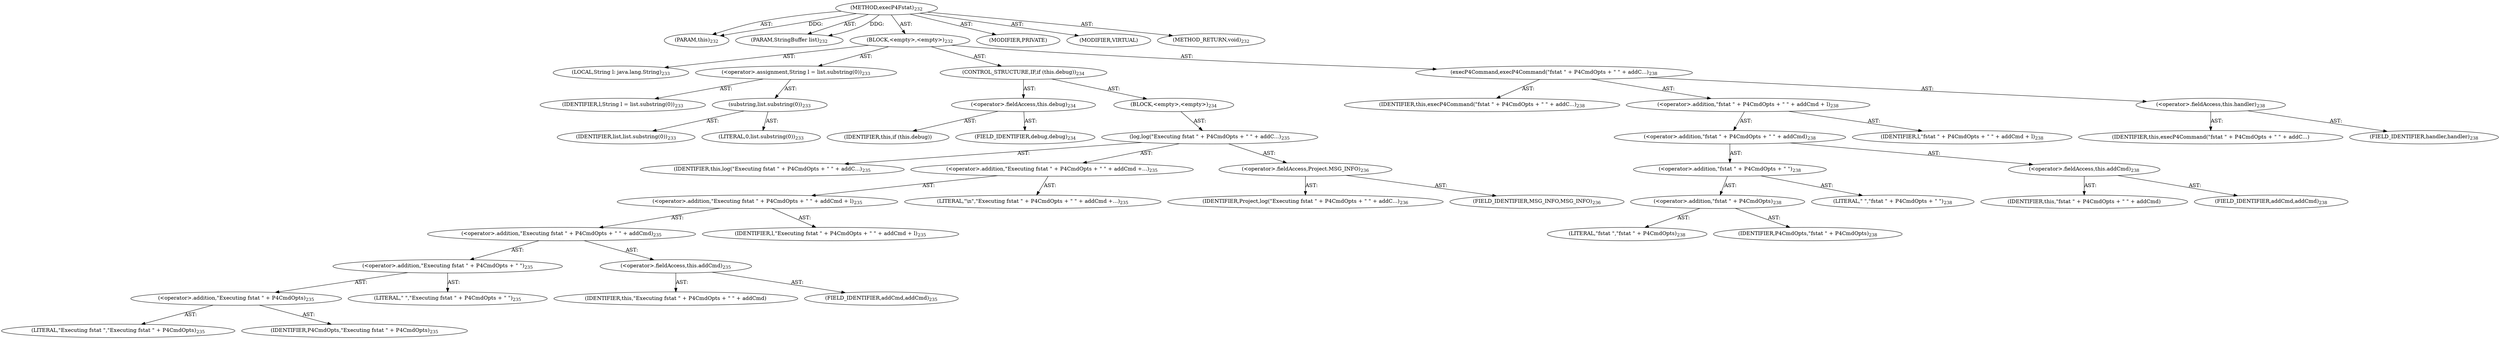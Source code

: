 digraph "execP4Fstat" {  
"111669149703" [label = <(METHOD,execP4Fstat)<SUB>232</SUB>> ]
"115964116995" [label = <(PARAM,this)<SUB>232</SUB>> ]
"115964117005" [label = <(PARAM,StringBuffer list)<SUB>232</SUB>> ]
"25769803802" [label = <(BLOCK,&lt;empty&gt;,&lt;empty&gt;)<SUB>232</SUB>> ]
"94489280521" [label = <(LOCAL,String l: java.lang.String)<SUB>233</SUB>> ]
"30064771206" [label = <(&lt;operator&gt;.assignment,String l = list.substring(0))<SUB>233</SUB>> ]
"68719476825" [label = <(IDENTIFIER,l,String l = list.substring(0))<SUB>233</SUB>> ]
"30064771207" [label = <(substring,list.substring(0))<SUB>233</SUB>> ]
"68719476826" [label = <(IDENTIFIER,list,list.substring(0))<SUB>233</SUB>> ]
"90194313237" [label = <(LITERAL,0,list.substring(0))<SUB>233</SUB>> ]
"47244640273" [label = <(CONTROL_STRUCTURE,IF,if (this.debug))<SUB>234</SUB>> ]
"30064771208" [label = <(&lt;operator&gt;.fieldAccess,this.debug)<SUB>234</SUB>> ]
"68719476827" [label = <(IDENTIFIER,this,if (this.debug))> ]
"55834574894" [label = <(FIELD_IDENTIFIER,debug,debug)<SUB>234</SUB>> ]
"25769803803" [label = <(BLOCK,&lt;empty&gt;,&lt;empty&gt;)<SUB>234</SUB>> ]
"30064771209" [label = <(log,log(&quot;Executing fstat &quot; + P4CmdOpts + &quot; &quot; + addC...)<SUB>235</SUB>> ]
"68719476746" [label = <(IDENTIFIER,this,log(&quot;Executing fstat &quot; + P4CmdOpts + &quot; &quot; + addC...)<SUB>235</SUB>> ]
"30064771210" [label = <(&lt;operator&gt;.addition,&quot;Executing fstat &quot; + P4CmdOpts + &quot; &quot; + addCmd +...)<SUB>235</SUB>> ]
"30064771211" [label = <(&lt;operator&gt;.addition,&quot;Executing fstat &quot; + P4CmdOpts + &quot; &quot; + addCmd + l)<SUB>235</SUB>> ]
"30064771212" [label = <(&lt;operator&gt;.addition,&quot;Executing fstat &quot; + P4CmdOpts + &quot; &quot; + addCmd)<SUB>235</SUB>> ]
"30064771213" [label = <(&lt;operator&gt;.addition,&quot;Executing fstat &quot; + P4CmdOpts + &quot; &quot;)<SUB>235</SUB>> ]
"30064771214" [label = <(&lt;operator&gt;.addition,&quot;Executing fstat &quot; + P4CmdOpts)<SUB>235</SUB>> ]
"90194313238" [label = <(LITERAL,&quot;Executing fstat &quot;,&quot;Executing fstat &quot; + P4CmdOpts)<SUB>235</SUB>> ]
"68719476828" [label = <(IDENTIFIER,P4CmdOpts,&quot;Executing fstat &quot; + P4CmdOpts)<SUB>235</SUB>> ]
"90194313239" [label = <(LITERAL,&quot; &quot;,&quot;Executing fstat &quot; + P4CmdOpts + &quot; &quot;)<SUB>235</SUB>> ]
"30064771215" [label = <(&lt;operator&gt;.fieldAccess,this.addCmd)<SUB>235</SUB>> ]
"68719476829" [label = <(IDENTIFIER,this,&quot;Executing fstat &quot; + P4CmdOpts + &quot; &quot; + addCmd)> ]
"55834574895" [label = <(FIELD_IDENTIFIER,addCmd,addCmd)<SUB>235</SUB>> ]
"68719476830" [label = <(IDENTIFIER,l,&quot;Executing fstat &quot; + P4CmdOpts + &quot; &quot; + addCmd + l)<SUB>235</SUB>> ]
"90194313240" [label = <(LITERAL,&quot;\n&quot;,&quot;Executing fstat &quot; + P4CmdOpts + &quot; &quot; + addCmd +...)<SUB>235</SUB>> ]
"30064771216" [label = <(&lt;operator&gt;.fieldAccess,Project.MSG_INFO)<SUB>236</SUB>> ]
"68719476831" [label = <(IDENTIFIER,Project,log(&quot;Executing fstat &quot; + P4CmdOpts + &quot; &quot; + addC...)<SUB>236</SUB>> ]
"55834574896" [label = <(FIELD_IDENTIFIER,MSG_INFO,MSG_INFO)<SUB>236</SUB>> ]
"30064771217" [label = <(execP4Command,execP4Command(&quot;fstat &quot; + P4CmdOpts + &quot; &quot; + addC...)<SUB>238</SUB>> ]
"68719476747" [label = <(IDENTIFIER,this,execP4Command(&quot;fstat &quot; + P4CmdOpts + &quot; &quot; + addC...)<SUB>238</SUB>> ]
"30064771218" [label = <(&lt;operator&gt;.addition,&quot;fstat &quot; + P4CmdOpts + &quot; &quot; + addCmd + l)<SUB>238</SUB>> ]
"30064771219" [label = <(&lt;operator&gt;.addition,&quot;fstat &quot; + P4CmdOpts + &quot; &quot; + addCmd)<SUB>238</SUB>> ]
"30064771220" [label = <(&lt;operator&gt;.addition,&quot;fstat &quot; + P4CmdOpts + &quot; &quot;)<SUB>238</SUB>> ]
"30064771221" [label = <(&lt;operator&gt;.addition,&quot;fstat &quot; + P4CmdOpts)<SUB>238</SUB>> ]
"90194313241" [label = <(LITERAL,&quot;fstat &quot;,&quot;fstat &quot; + P4CmdOpts)<SUB>238</SUB>> ]
"68719476832" [label = <(IDENTIFIER,P4CmdOpts,&quot;fstat &quot; + P4CmdOpts)<SUB>238</SUB>> ]
"90194313242" [label = <(LITERAL,&quot; &quot;,&quot;fstat &quot; + P4CmdOpts + &quot; &quot;)<SUB>238</SUB>> ]
"30064771222" [label = <(&lt;operator&gt;.fieldAccess,this.addCmd)<SUB>238</SUB>> ]
"68719476833" [label = <(IDENTIFIER,this,&quot;fstat &quot; + P4CmdOpts + &quot; &quot; + addCmd)> ]
"55834574897" [label = <(FIELD_IDENTIFIER,addCmd,addCmd)<SUB>238</SUB>> ]
"68719476834" [label = <(IDENTIFIER,l,&quot;fstat &quot; + P4CmdOpts + &quot; &quot; + addCmd + l)<SUB>238</SUB>> ]
"30064771223" [label = <(&lt;operator&gt;.fieldAccess,this.handler)<SUB>238</SUB>> ]
"68719476835" [label = <(IDENTIFIER,this,execP4Command(&quot;fstat &quot; + P4CmdOpts + &quot; &quot; + addC...)> ]
"55834574898" [label = <(FIELD_IDENTIFIER,handler,handler)<SUB>238</SUB>> ]
"133143986211" [label = <(MODIFIER,PRIVATE)> ]
"133143986212" [label = <(MODIFIER,VIRTUAL)> ]
"128849018887" [label = <(METHOD_RETURN,void)<SUB>232</SUB>> ]
  "111669149703" -> "115964116995"  [ label = "AST: "] 
  "111669149703" -> "115964117005"  [ label = "AST: "] 
  "111669149703" -> "25769803802"  [ label = "AST: "] 
  "111669149703" -> "133143986211"  [ label = "AST: "] 
  "111669149703" -> "133143986212"  [ label = "AST: "] 
  "111669149703" -> "128849018887"  [ label = "AST: "] 
  "25769803802" -> "94489280521"  [ label = "AST: "] 
  "25769803802" -> "30064771206"  [ label = "AST: "] 
  "25769803802" -> "47244640273"  [ label = "AST: "] 
  "25769803802" -> "30064771217"  [ label = "AST: "] 
  "30064771206" -> "68719476825"  [ label = "AST: "] 
  "30064771206" -> "30064771207"  [ label = "AST: "] 
  "30064771207" -> "68719476826"  [ label = "AST: "] 
  "30064771207" -> "90194313237"  [ label = "AST: "] 
  "47244640273" -> "30064771208"  [ label = "AST: "] 
  "47244640273" -> "25769803803"  [ label = "AST: "] 
  "30064771208" -> "68719476827"  [ label = "AST: "] 
  "30064771208" -> "55834574894"  [ label = "AST: "] 
  "25769803803" -> "30064771209"  [ label = "AST: "] 
  "30064771209" -> "68719476746"  [ label = "AST: "] 
  "30064771209" -> "30064771210"  [ label = "AST: "] 
  "30064771209" -> "30064771216"  [ label = "AST: "] 
  "30064771210" -> "30064771211"  [ label = "AST: "] 
  "30064771210" -> "90194313240"  [ label = "AST: "] 
  "30064771211" -> "30064771212"  [ label = "AST: "] 
  "30064771211" -> "68719476830"  [ label = "AST: "] 
  "30064771212" -> "30064771213"  [ label = "AST: "] 
  "30064771212" -> "30064771215"  [ label = "AST: "] 
  "30064771213" -> "30064771214"  [ label = "AST: "] 
  "30064771213" -> "90194313239"  [ label = "AST: "] 
  "30064771214" -> "90194313238"  [ label = "AST: "] 
  "30064771214" -> "68719476828"  [ label = "AST: "] 
  "30064771215" -> "68719476829"  [ label = "AST: "] 
  "30064771215" -> "55834574895"  [ label = "AST: "] 
  "30064771216" -> "68719476831"  [ label = "AST: "] 
  "30064771216" -> "55834574896"  [ label = "AST: "] 
  "30064771217" -> "68719476747"  [ label = "AST: "] 
  "30064771217" -> "30064771218"  [ label = "AST: "] 
  "30064771217" -> "30064771223"  [ label = "AST: "] 
  "30064771218" -> "30064771219"  [ label = "AST: "] 
  "30064771218" -> "68719476834"  [ label = "AST: "] 
  "30064771219" -> "30064771220"  [ label = "AST: "] 
  "30064771219" -> "30064771222"  [ label = "AST: "] 
  "30064771220" -> "30064771221"  [ label = "AST: "] 
  "30064771220" -> "90194313242"  [ label = "AST: "] 
  "30064771221" -> "90194313241"  [ label = "AST: "] 
  "30064771221" -> "68719476832"  [ label = "AST: "] 
  "30064771222" -> "68719476833"  [ label = "AST: "] 
  "30064771222" -> "55834574897"  [ label = "AST: "] 
  "30064771223" -> "68719476835"  [ label = "AST: "] 
  "30064771223" -> "55834574898"  [ label = "AST: "] 
  "111669149703" -> "115964116995"  [ label = "DDG: "] 
  "111669149703" -> "115964117005"  [ label = "DDG: "] 
}
